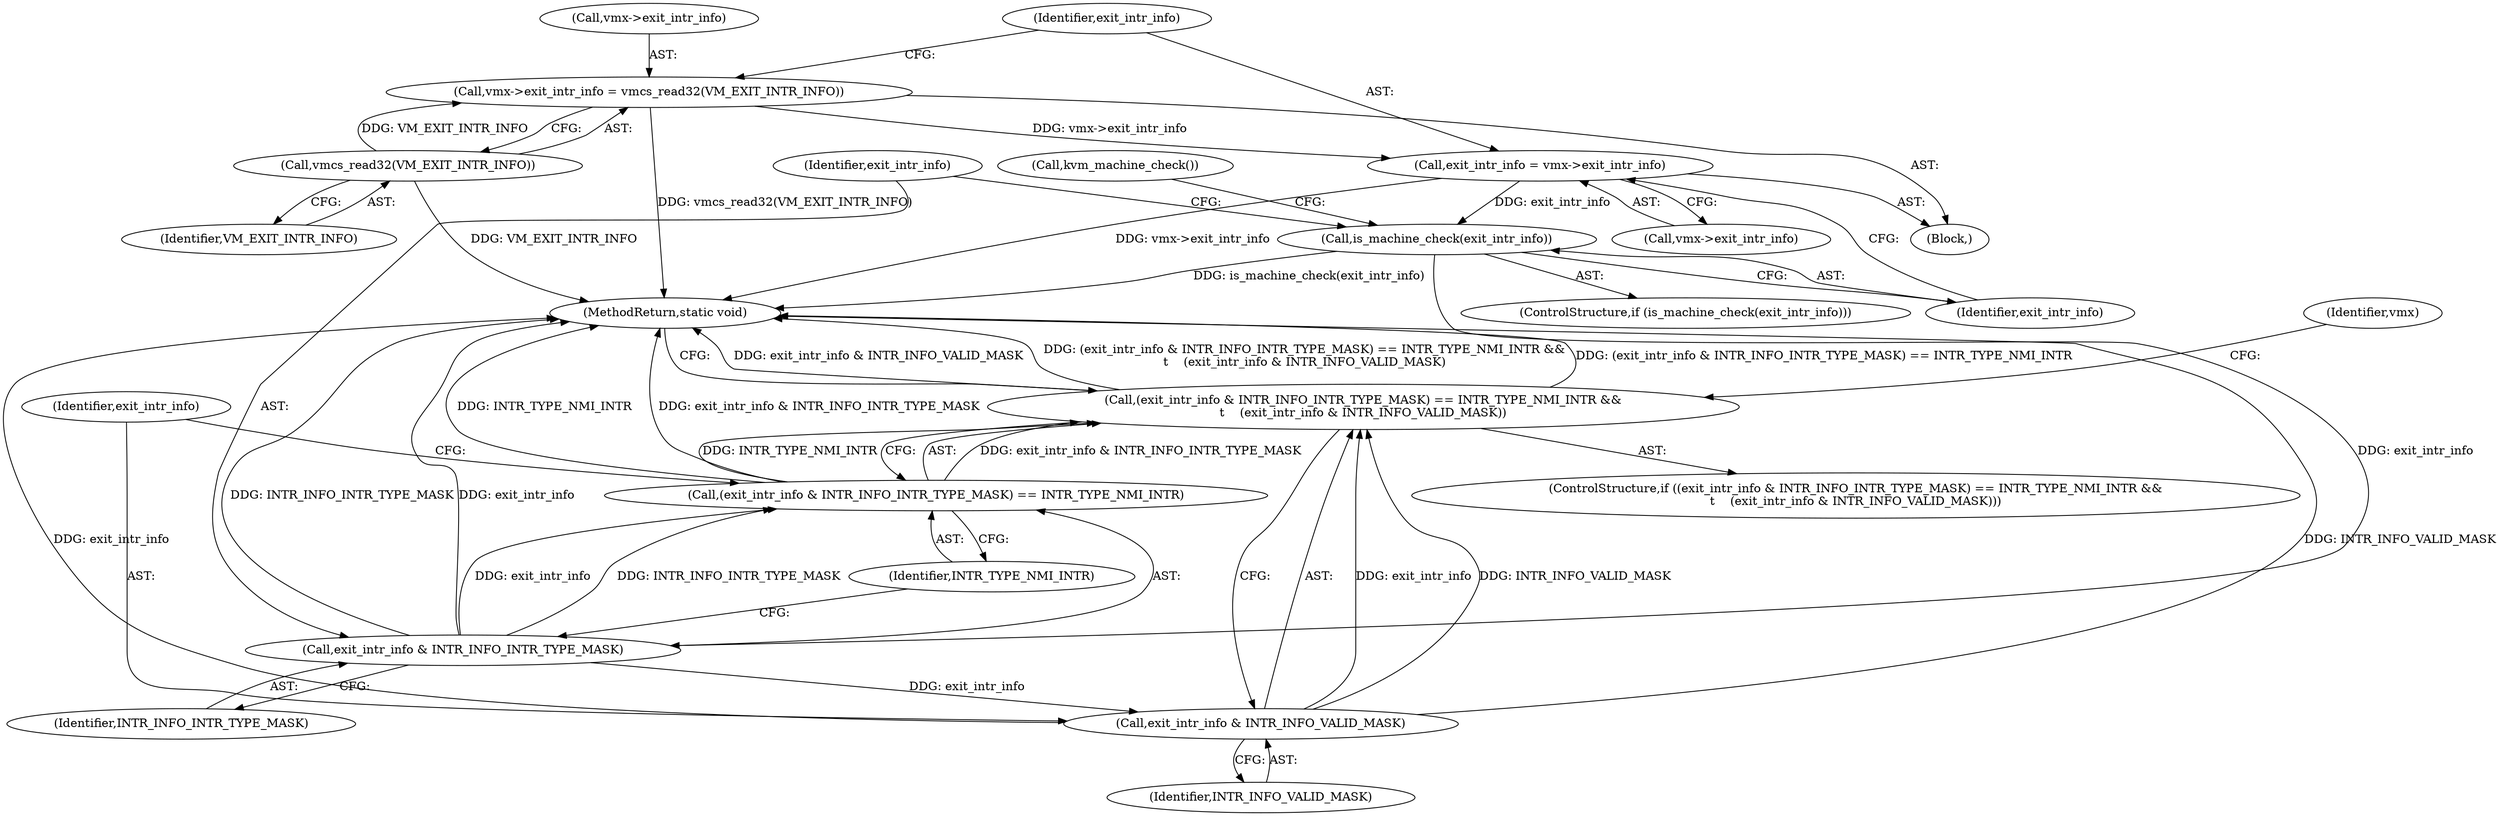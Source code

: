 digraph "0_linux_ef85b67385436ddc1998f45f1d6a210f935b3388_2@pointer" {
"1000120" [label="(Call,vmx->exit_intr_info = vmcs_read32(VM_EXIT_INTR_INFO))"];
"1000124" [label="(Call,vmcs_read32(VM_EXIT_INTR_INFO))"];
"1000126" [label="(Call,exit_intr_info = vmx->exit_intr_info)"];
"1000132" [label="(Call,is_machine_check(exit_intr_info))"];
"1000138" [label="(Call,exit_intr_info & INTR_INFO_INTR_TYPE_MASK)"];
"1000137" [label="(Call,(exit_intr_info & INTR_INFO_INTR_TYPE_MASK) == INTR_TYPE_NMI_INTR)"];
"1000136" [label="(Call,(exit_intr_info & INTR_INFO_INTR_TYPE_MASK) == INTR_TYPE_NMI_INTR &&\n\t    (exit_intr_info & INTR_INFO_VALID_MASK))"];
"1000142" [label="(Call,exit_intr_info & INTR_INFO_VALID_MASK)"];
"1000142" [label="(Call,exit_intr_info & INTR_INFO_VALID_MASK)"];
"1000125" [label="(Identifier,VM_EXIT_INTR_INFO)"];
"1000138" [label="(Call,exit_intr_info & INTR_INFO_INTR_TYPE_MASK)"];
"1000136" [label="(Call,(exit_intr_info & INTR_INFO_INTR_TYPE_MASK) == INTR_TYPE_NMI_INTR &&\n\t    (exit_intr_info & INTR_INFO_VALID_MASK))"];
"1000120" [label="(Call,vmx->exit_intr_info = vmcs_read32(VM_EXIT_INTR_INFO))"];
"1000144" [label="(Identifier,INTR_INFO_VALID_MASK)"];
"1000127" [label="(Identifier,exit_intr_info)"];
"1000124" [label="(Call,vmcs_read32(VM_EXIT_INTR_INFO))"];
"1000133" [label="(Identifier,exit_intr_info)"];
"1000141" [label="(Identifier,INTR_TYPE_NMI_INTR)"];
"1000135" [label="(ControlStructure,if ((exit_intr_info & INTR_INFO_INTR_TYPE_MASK) == INTR_TYPE_NMI_INTR &&\n\t    (exit_intr_info & INTR_INFO_VALID_MASK)))"];
"1000137" [label="(Call,(exit_intr_info & INTR_INFO_INTR_TYPE_MASK) == INTR_TYPE_NMI_INTR)"];
"1000131" [label="(ControlStructure,if (is_machine_check(exit_intr_info)))"];
"1000128" [label="(Call,vmx->exit_intr_info)"];
"1000149" [label="(Identifier,vmx)"];
"1000158" [label="(MethodReturn,static void)"];
"1000134" [label="(Call,kvm_machine_check())"];
"1000121" [label="(Call,vmx->exit_intr_info)"];
"1000139" [label="(Identifier,exit_intr_info)"];
"1000143" [label="(Identifier,exit_intr_info)"];
"1000126" [label="(Call,exit_intr_info = vmx->exit_intr_info)"];
"1000104" [label="(Block,)"];
"1000132" [label="(Call,is_machine_check(exit_intr_info))"];
"1000140" [label="(Identifier,INTR_INFO_INTR_TYPE_MASK)"];
"1000120" -> "1000104"  [label="AST: "];
"1000120" -> "1000124"  [label="CFG: "];
"1000121" -> "1000120"  [label="AST: "];
"1000124" -> "1000120"  [label="AST: "];
"1000127" -> "1000120"  [label="CFG: "];
"1000120" -> "1000158"  [label="DDG: vmcs_read32(VM_EXIT_INTR_INFO)"];
"1000124" -> "1000120"  [label="DDG: VM_EXIT_INTR_INFO"];
"1000120" -> "1000126"  [label="DDG: vmx->exit_intr_info"];
"1000124" -> "1000125"  [label="CFG: "];
"1000125" -> "1000124"  [label="AST: "];
"1000124" -> "1000158"  [label="DDG: VM_EXIT_INTR_INFO"];
"1000126" -> "1000104"  [label="AST: "];
"1000126" -> "1000128"  [label="CFG: "];
"1000127" -> "1000126"  [label="AST: "];
"1000128" -> "1000126"  [label="AST: "];
"1000133" -> "1000126"  [label="CFG: "];
"1000126" -> "1000158"  [label="DDG: vmx->exit_intr_info"];
"1000126" -> "1000132"  [label="DDG: exit_intr_info"];
"1000132" -> "1000131"  [label="AST: "];
"1000132" -> "1000133"  [label="CFG: "];
"1000133" -> "1000132"  [label="AST: "];
"1000134" -> "1000132"  [label="CFG: "];
"1000139" -> "1000132"  [label="CFG: "];
"1000132" -> "1000158"  [label="DDG: is_machine_check(exit_intr_info)"];
"1000132" -> "1000138"  [label="DDG: exit_intr_info"];
"1000138" -> "1000137"  [label="AST: "];
"1000138" -> "1000140"  [label="CFG: "];
"1000139" -> "1000138"  [label="AST: "];
"1000140" -> "1000138"  [label="AST: "];
"1000141" -> "1000138"  [label="CFG: "];
"1000138" -> "1000158"  [label="DDG: INTR_INFO_INTR_TYPE_MASK"];
"1000138" -> "1000158"  [label="DDG: exit_intr_info"];
"1000138" -> "1000137"  [label="DDG: exit_intr_info"];
"1000138" -> "1000137"  [label="DDG: INTR_INFO_INTR_TYPE_MASK"];
"1000138" -> "1000142"  [label="DDG: exit_intr_info"];
"1000137" -> "1000136"  [label="AST: "];
"1000137" -> "1000141"  [label="CFG: "];
"1000141" -> "1000137"  [label="AST: "];
"1000143" -> "1000137"  [label="CFG: "];
"1000136" -> "1000137"  [label="CFG: "];
"1000137" -> "1000158"  [label="DDG: INTR_TYPE_NMI_INTR"];
"1000137" -> "1000158"  [label="DDG: exit_intr_info & INTR_INFO_INTR_TYPE_MASK"];
"1000137" -> "1000136"  [label="DDG: exit_intr_info & INTR_INFO_INTR_TYPE_MASK"];
"1000137" -> "1000136"  [label="DDG: INTR_TYPE_NMI_INTR"];
"1000136" -> "1000135"  [label="AST: "];
"1000136" -> "1000142"  [label="CFG: "];
"1000142" -> "1000136"  [label="AST: "];
"1000149" -> "1000136"  [label="CFG: "];
"1000158" -> "1000136"  [label="CFG: "];
"1000136" -> "1000158"  [label="DDG: exit_intr_info & INTR_INFO_VALID_MASK"];
"1000136" -> "1000158"  [label="DDG: (exit_intr_info & INTR_INFO_INTR_TYPE_MASK) == INTR_TYPE_NMI_INTR &&\n\t    (exit_intr_info & INTR_INFO_VALID_MASK)"];
"1000136" -> "1000158"  [label="DDG: (exit_intr_info & INTR_INFO_INTR_TYPE_MASK) == INTR_TYPE_NMI_INTR"];
"1000142" -> "1000136"  [label="DDG: exit_intr_info"];
"1000142" -> "1000136"  [label="DDG: INTR_INFO_VALID_MASK"];
"1000142" -> "1000144"  [label="CFG: "];
"1000143" -> "1000142"  [label="AST: "];
"1000144" -> "1000142"  [label="AST: "];
"1000142" -> "1000158"  [label="DDG: INTR_INFO_VALID_MASK"];
"1000142" -> "1000158"  [label="DDG: exit_intr_info"];
}

